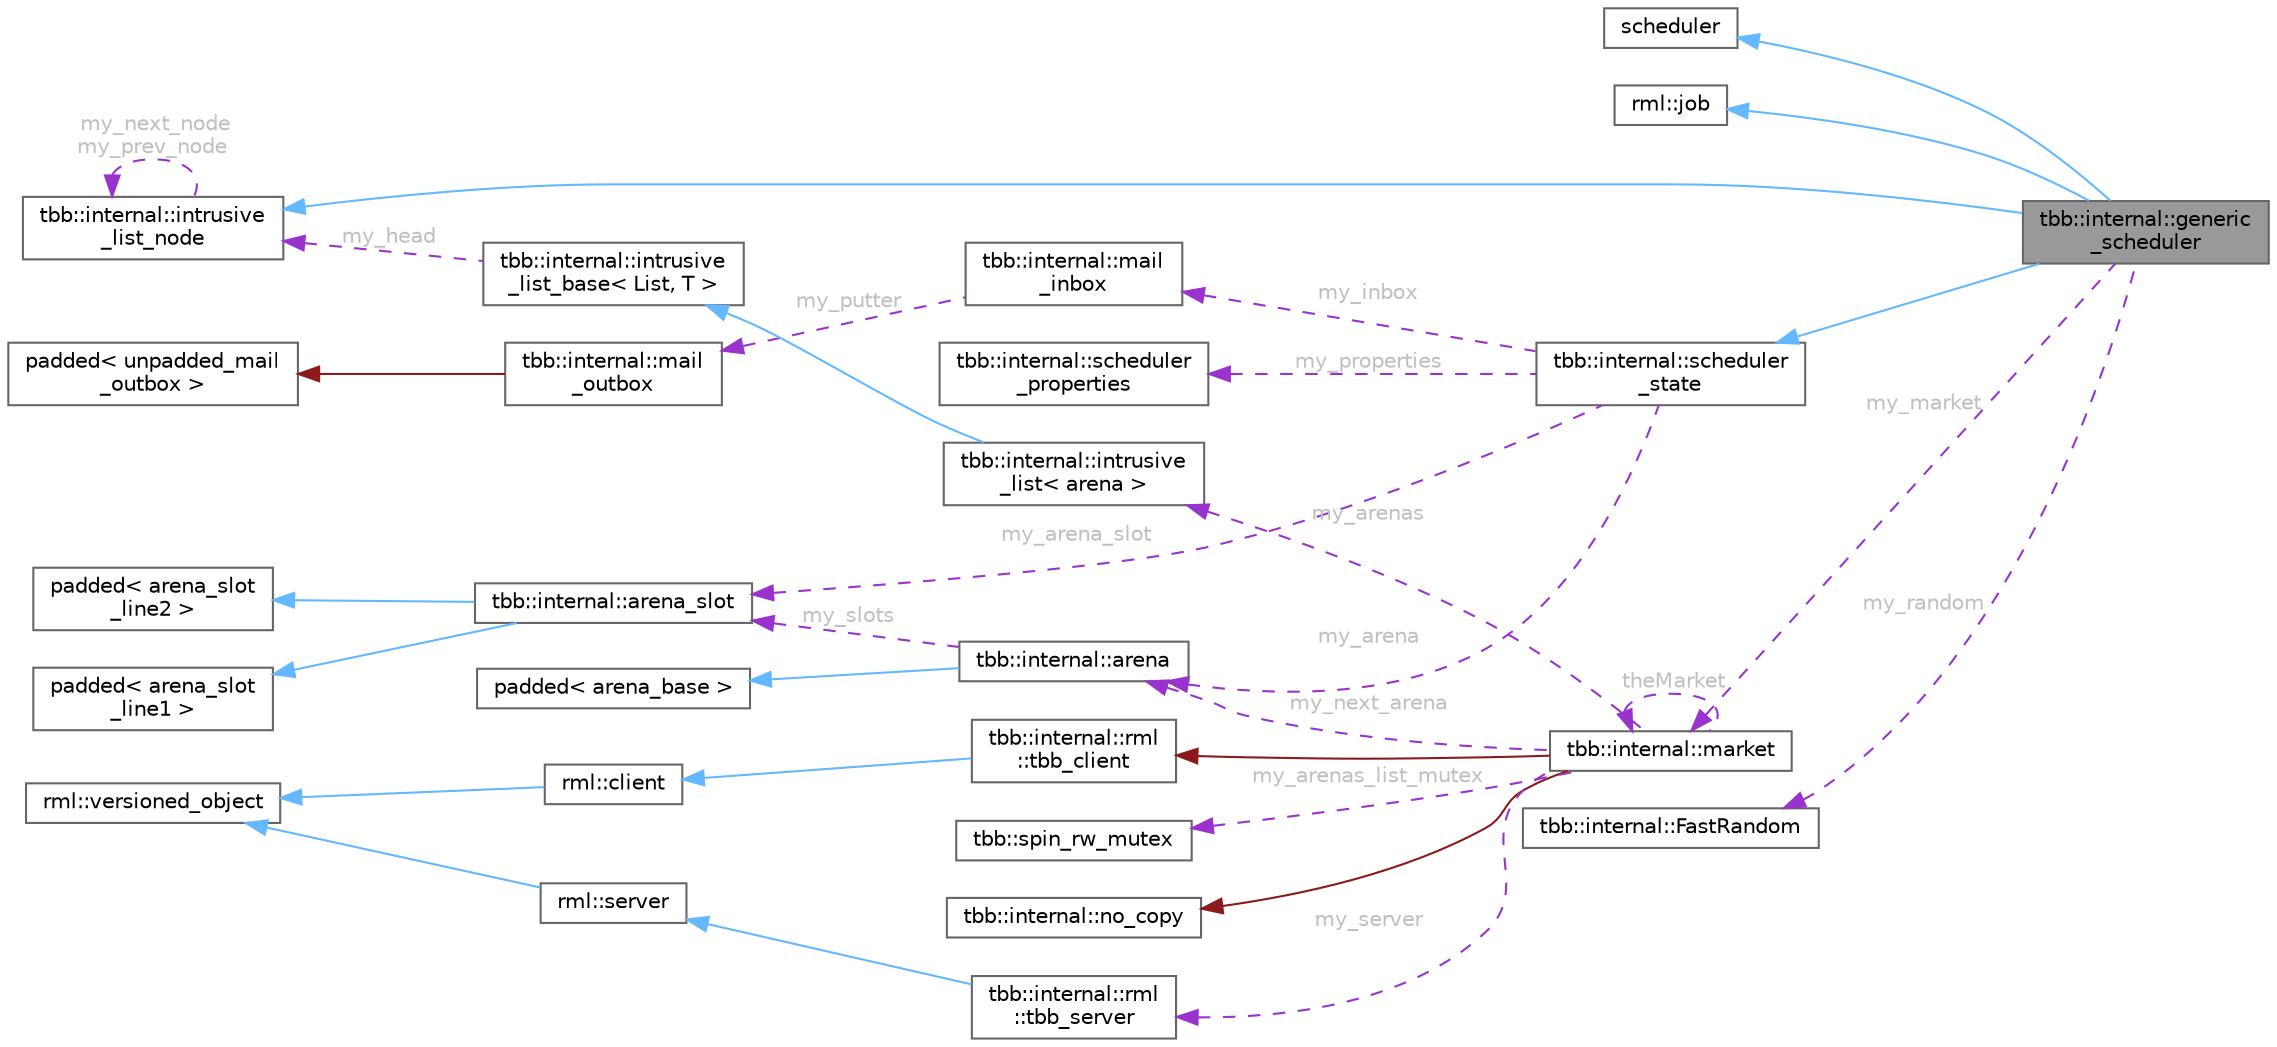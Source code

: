 digraph "tbb::internal::generic_scheduler"
{
 // LATEX_PDF_SIZE
  bgcolor="transparent";
  edge [fontname=Helvetica,fontsize=10,labelfontname=Helvetica,labelfontsize=10];
  node [fontname=Helvetica,fontsize=10,shape=box,height=0.2,width=0.4];
  rankdir="LR";
  Node1 [id="Node000001",label="tbb::internal::generic\l_scheduler",height=0.2,width=0.4,color="gray40", fillcolor="grey60", style="filled", fontcolor="black",tooltip="Work stealing task scheduler."];
  Node2 -> Node1 [id="edge31_Node000001_Node000002",dir="back",color="steelblue1",style="solid",tooltip=" "];
  Node2 [id="Node000002",label="scheduler",height=0.2,width=0.4,color="gray40", fillcolor="white", style="filled",tooltip=" "];
  Node3 -> Node1 [id="edge32_Node000001_Node000003",dir="back",color="steelblue1",style="solid",tooltip=" "];
  Node3 [id="Node000003",label="rml::job",height=0.2,width=0.4,color="gray40", fillcolor="white", style="filled",URL="$classrml_1_1job.html",tooltip="Represents a client's job for an execution context."];
  Node4 -> Node1 [id="edge33_Node000001_Node000004",dir="back",color="steelblue1",style="solid",tooltip=" "];
  Node4 [id="Node000004",label="tbb::internal::intrusive\l_list_node",height=0.2,width=0.4,color="gray40", fillcolor="white", style="filled",URL="$structtbb_1_1internal_1_1intrusive__list__node.html",tooltip="Data structure to be inherited by the types that can form intrusive lists."];
  Node4 -> Node4 [id="edge34_Node000004_Node000004",dir="back",color="darkorchid3",style="dashed",tooltip=" ",label=" my_next_node\nmy_prev_node",fontcolor="grey" ];
  Node5 -> Node1 [id="edge35_Node000001_Node000005",dir="back",color="steelblue1",style="solid",tooltip=" "];
  Node5 [id="Node000005",label="tbb::internal::scheduler\l_state",height=0.2,width=0.4,color="gray40", fillcolor="white", style="filled",URL="$structtbb_1_1internal_1_1scheduler__state.html",tooltip=" "];
  Node6 -> Node5 [id="edge36_Node000005_Node000006",dir="back",color="darkorchid3",style="dashed",tooltip=" ",label=" my_arena_slot",fontcolor="grey" ];
  Node6 [id="Node000006",label="tbb::internal::arena_slot",height=0.2,width=0.4,color="gray40", fillcolor="white", style="filled",URL="$structtbb_1_1internal_1_1arena__slot.html",tooltip=" "];
  Node7 -> Node6 [id="edge37_Node000006_Node000007",dir="back",color="steelblue1",style="solid",tooltip=" "];
  Node7 [id="Node000007",label="padded\< arena_slot\l_line1 \>",height=0.2,width=0.4,color="gray40", fillcolor="white", style="filled",tooltip=" "];
  Node8 -> Node6 [id="edge38_Node000006_Node000008",dir="back",color="steelblue1",style="solid",tooltip=" "];
  Node8 [id="Node000008",label="padded\< arena_slot\l_line2 \>",height=0.2,width=0.4,color="gray40", fillcolor="white", style="filled",tooltip=" "];
  Node9 -> Node5 [id="edge39_Node000005_Node000009",dir="back",color="darkorchid3",style="dashed",tooltip=" ",label=" my_arena",fontcolor="grey" ];
  Node9 [id="Node000009",label="tbb::internal::arena",height=0.2,width=0.4,color="gray40", fillcolor="white", style="filled",URL="$classtbb_1_1internal_1_1arena.html",tooltip=" "];
  Node10 -> Node9 [id="edge40_Node000009_Node000010",dir="back",color="steelblue1",style="solid",tooltip=" "];
  Node10 [id="Node000010",label="padded\< arena_base \>",height=0.2,width=0.4,color="gray40", fillcolor="white", style="filled",tooltip=" "];
  Node6 -> Node9 [id="edge41_Node000009_Node000006",dir="back",color="darkorchid3",style="dashed",tooltip=" ",label=" my_slots",fontcolor="grey" ];
  Node11 -> Node5 [id="edge42_Node000005_Node000011",dir="back",color="darkorchid3",style="dashed",tooltip=" ",label=" my_inbox",fontcolor="grey" ];
  Node11 [id="Node000011",label="tbb::internal::mail\l_inbox",height=0.2,width=0.4,color="gray40", fillcolor="white", style="filled",URL="$classtbb_1_1internal_1_1mail__inbox.html",tooltip="Class representing source of mail."];
  Node12 -> Node11 [id="edge43_Node000011_Node000012",dir="back",color="darkorchid3",style="dashed",tooltip=" ",label=" my_putter",fontcolor="grey" ];
  Node12 [id="Node000012",label="tbb::internal::mail\l_outbox",height=0.2,width=0.4,color="gray40", fillcolor="white", style="filled",URL="$classtbb_1_1internal_1_1mail__outbox.html",tooltip="Class representing where mail is put."];
  Node13 -> Node12 [id="edge44_Node000012_Node000013",dir="back",color="firebrick4",style="solid",tooltip=" "];
  Node13 [id="Node000013",label="padded\< unpadded_mail\l_outbox \>",height=0.2,width=0.4,color="gray40", fillcolor="white", style="filled",tooltip=" "];
  Node14 -> Node5 [id="edge45_Node000005_Node000014",dir="back",color="darkorchid3",style="dashed",tooltip=" ",label=" my_properties",fontcolor="grey" ];
  Node14 [id="Node000014",label="tbb::internal::scheduler\l_properties",height=0.2,width=0.4,color="gray40", fillcolor="white", style="filled",URL="$structtbb_1_1internal_1_1scheduler__properties.html",tooltip="Bit-field representing properties of a sheduler"];
  Node15 -> Node1 [id="edge46_Node000001_Node000015",dir="back",color="darkorchid3",style="dashed",tooltip=" ",label=" my_market",fontcolor="grey" ];
  Node15 [id="Node000015",label="tbb::internal::market",height=0.2,width=0.4,color="gray40", fillcolor="white", style="filled",URL="$classtbb_1_1internal_1_1market.html",tooltip=" "];
  Node16 -> Node15 [id="edge47_Node000015_Node000016",dir="back",color="firebrick4",style="solid",tooltip=" "];
  Node16 [id="Node000016",label="tbb::internal::no_copy",height=0.2,width=0.4,color="gray40", fillcolor="white", style="filled",tooltip=" "];
  Node17 -> Node15 [id="edge48_Node000015_Node000017",dir="back",color="firebrick4",style="solid",tooltip=" "];
  Node17 [id="Node000017",label="tbb::internal::rml\l::tbb_client",height=0.2,width=0.4,color="gray40", fillcolor="white", style="filled",URL="$classtbb_1_1internal_1_1rml_1_1tbb__client.html",tooltip=" "];
  Node18 -> Node17 [id="edge49_Node000017_Node000018",dir="back",color="steelblue1",style="solid",tooltip=" "];
  Node18 [id="Node000018",label="rml::client",height=0.2,width=0.4,color="gray40", fillcolor="white", style="filled",URL="$classrml_1_1client.html",tooltip="Information that client provides to server when asking for a server."];
  Node19 -> Node18 [id="edge50_Node000018_Node000019",dir="back",color="steelblue1",style="solid",tooltip=" "];
  Node19 [id="Node000019",label="rml::versioned_object",height=0.2,width=0.4,color="gray40", fillcolor="white", style="filled",URL="$classrml_1_1versioned__object.html",tooltip=" "];
  Node15 -> Node15 [id="edge51_Node000015_Node000015",dir="back",color="darkorchid3",style="dashed",tooltip=" ",label=" theMarket",fontcolor="grey" ];
  Node20 -> Node15 [id="edge52_Node000015_Node000020",dir="back",color="darkorchid3",style="dashed",tooltip=" ",label=" my_arenas_list_mutex",fontcolor="grey" ];
  Node20 [id="Node000020",label="tbb::spin_rw_mutex",height=0.2,width=0.4,color="gray40", fillcolor="white", style="filled",URL="$classtbb_1_1spin__rw__mutex.html",tooltip="Fast, unfair, spinning reader-writer lock with backoff and writer-preference"];
  Node21 -> Node15 [id="edge53_Node000015_Node000021",dir="back",color="darkorchid3",style="dashed",tooltip=" ",label=" my_server",fontcolor="grey" ];
  Node21 [id="Node000021",label="tbb::internal::rml\l::tbb_server",height=0.2,width=0.4,color="gray40", fillcolor="white", style="filled",URL="$classtbb_1_1internal_1_1rml_1_1tbb__server.html",tooltip="Represents a set of TBB worker threads provided by the server."];
  Node22 -> Node21 [id="edge54_Node000021_Node000022",dir="back",color="steelblue1",style="solid",tooltip=" "];
  Node22 [id="Node000022",label="rml::server",height=0.2,width=0.4,color="gray40", fillcolor="white", style="filled",URL="$classrml_1_1server.html",tooltip=" "];
  Node19 -> Node22 [id="edge55_Node000022_Node000019",dir="back",color="steelblue1",style="solid",tooltip=" "];
  Node23 -> Node15 [id="edge56_Node000015_Node000023",dir="back",color="darkorchid3",style="dashed",tooltip=" ",label=" my_arenas",fontcolor="grey" ];
  Node23 [id="Node000023",label="tbb::internal::intrusive\l_list\< arena \>",height=0.2,width=0.4,color="gray40", fillcolor="white", style="filled",URL="$classtbb_1_1internal_1_1intrusive__list.html",tooltip=" "];
  Node24 -> Node23 [id="edge57_Node000023_Node000024",dir="back",color="steelblue1",style="solid",tooltip=" "];
  Node24 [id="Node000024",label="tbb::internal::intrusive\l_list_base\< List, T \>",height=0.2,width=0.4,color="gray40", fillcolor="white", style="filled",URL="$classtbb_1_1internal_1_1intrusive__list__base.html",tooltip="List of element of type T, where T is derived from intrusive_list_node"];
  Node4 -> Node24 [id="edge58_Node000024_Node000004",dir="back",color="darkorchid3",style="dashed",tooltip=" ",label=" my_head",fontcolor="grey" ];
  Node9 -> Node15 [id="edge59_Node000015_Node000009",dir="back",color="darkorchid3",style="dashed",tooltip=" ",label=" my_next_arena",fontcolor="grey" ];
  Node25 -> Node1 [id="edge60_Node000001_Node000025",dir="back",color="darkorchid3",style="dashed",tooltip=" ",label=" my_random",fontcolor="grey" ];
  Node25 [id="Node000025",label="tbb::internal::FastRandom",height=0.2,width=0.4,color="gray40", fillcolor="white", style="filled",URL="$classtbb_1_1internal_1_1_fast_random.html",tooltip="A fast random number generator."];
}
